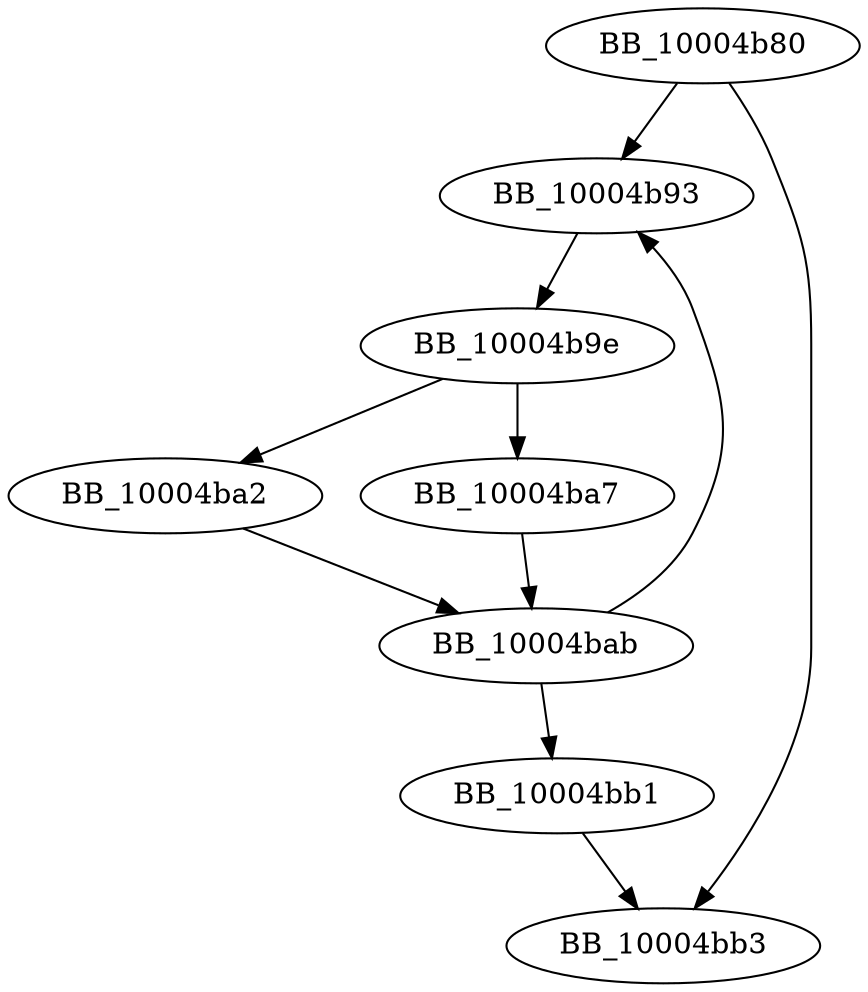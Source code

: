 DiGraph sub_10004B80{
BB_10004b80->BB_10004b93
BB_10004b80->BB_10004bb3
BB_10004b93->BB_10004b9e
BB_10004b9e->BB_10004ba2
BB_10004b9e->BB_10004ba7
BB_10004ba2->BB_10004bab
BB_10004ba7->BB_10004bab
BB_10004bab->BB_10004b93
BB_10004bab->BB_10004bb1
BB_10004bb1->BB_10004bb3
}
